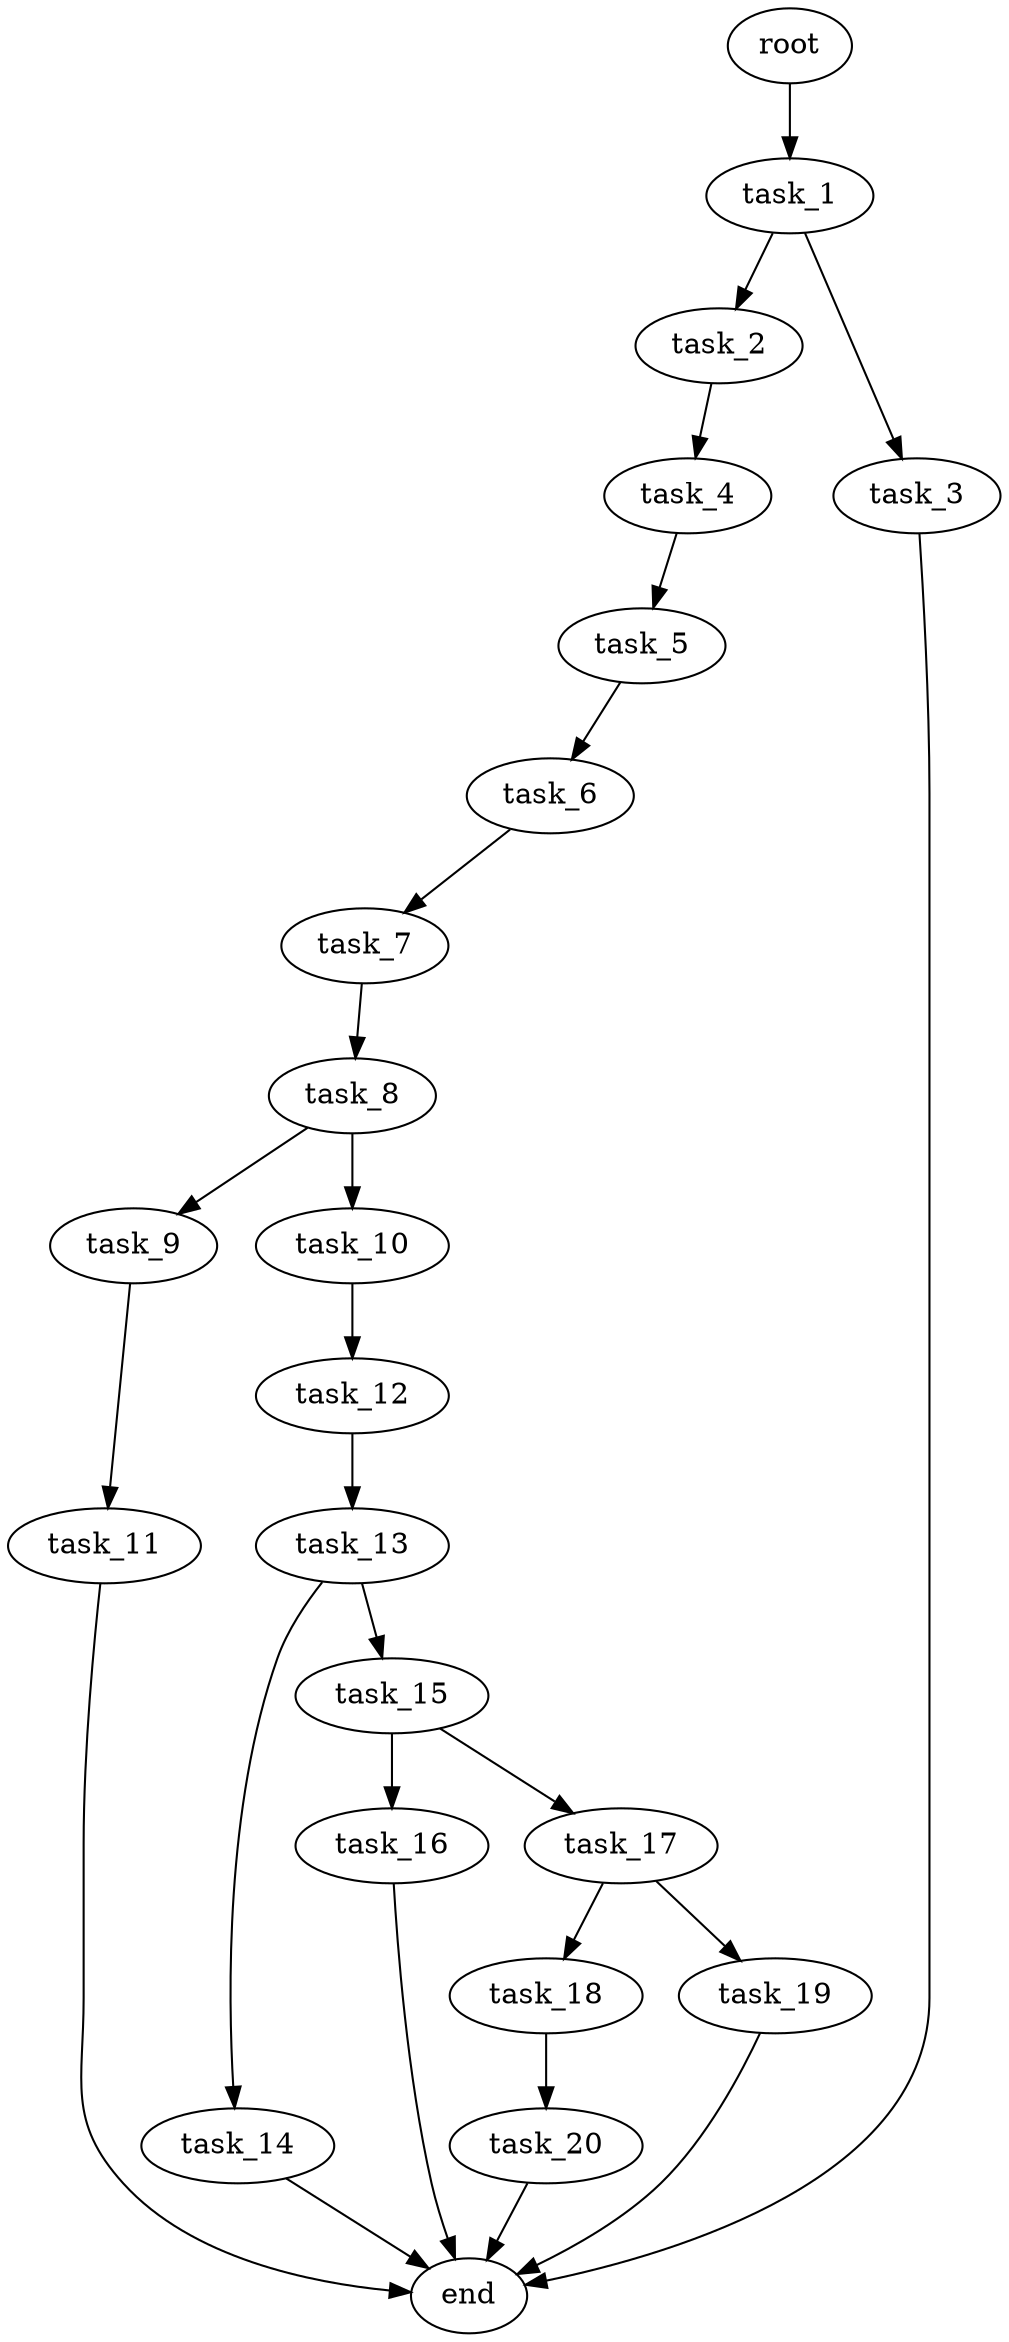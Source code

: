 digraph G {
  root [size="0.000000e+00"];
  task_1 [size="5.628833e+09"];
  task_2 [size="3.039051e+09"];
  task_3 [size="9.939187e+09"];
  task_4 [size="1.185397e+09"];
  task_5 [size="7.644670e+09"];
  task_6 [size="6.063570e+09"];
  task_7 [size="7.907618e+09"];
  task_8 [size="2.257646e+09"];
  task_9 [size="5.226203e+09"];
  task_10 [size="4.505694e+09"];
  task_11 [size="4.427767e+09"];
  task_12 [size="8.601806e+09"];
  task_13 [size="9.900323e+09"];
  task_14 [size="3.054497e+09"];
  task_15 [size="6.210652e+09"];
  task_16 [size="6.096699e+09"];
  task_17 [size="7.401153e+09"];
  task_18 [size="9.475954e+09"];
  task_19 [size="2.078671e+09"];
  task_20 [size="2.111041e+09"];
  end [size="0.000000e+00"];

  root -> task_1 [size="1.000000e-12"];
  task_1 -> task_2 [size="3.039051e+08"];
  task_1 -> task_3 [size="9.939187e+08"];
  task_2 -> task_4 [size="1.185397e+08"];
  task_3 -> end [size="1.000000e-12"];
  task_4 -> task_5 [size="7.644670e+08"];
  task_5 -> task_6 [size="6.063570e+08"];
  task_6 -> task_7 [size="7.907618e+08"];
  task_7 -> task_8 [size="2.257646e+08"];
  task_8 -> task_9 [size="5.226203e+08"];
  task_8 -> task_10 [size="4.505694e+08"];
  task_9 -> task_11 [size="4.427767e+08"];
  task_10 -> task_12 [size="8.601806e+08"];
  task_11 -> end [size="1.000000e-12"];
  task_12 -> task_13 [size="9.900323e+08"];
  task_13 -> task_14 [size="3.054497e+08"];
  task_13 -> task_15 [size="6.210652e+08"];
  task_14 -> end [size="1.000000e-12"];
  task_15 -> task_16 [size="6.096699e+08"];
  task_15 -> task_17 [size="7.401153e+08"];
  task_16 -> end [size="1.000000e-12"];
  task_17 -> task_18 [size="9.475954e+08"];
  task_17 -> task_19 [size="2.078671e+08"];
  task_18 -> task_20 [size="2.111041e+08"];
  task_19 -> end [size="1.000000e-12"];
  task_20 -> end [size="1.000000e-12"];
}
